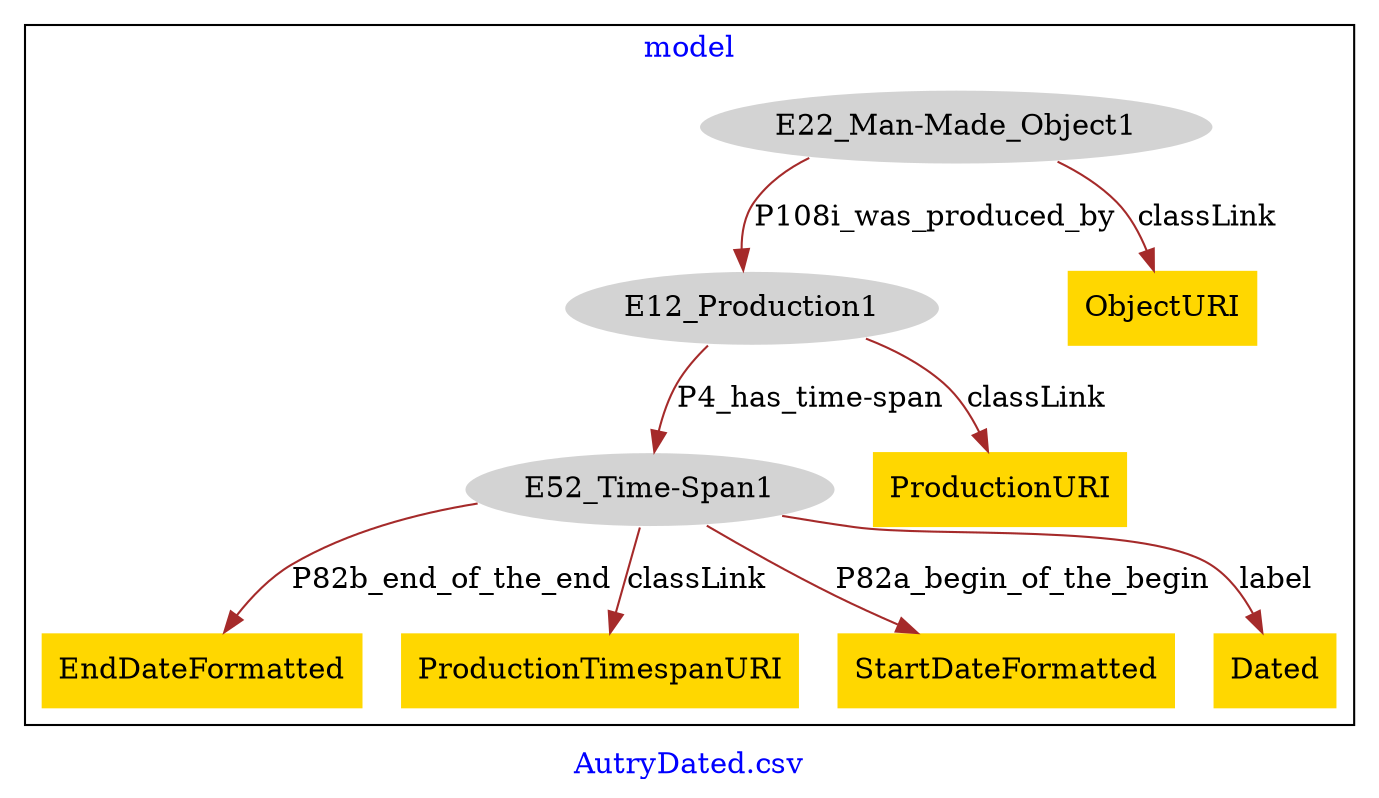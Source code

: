 digraph n0 {
fontcolor="blue"
remincross="true"
label="AutryDated.csv"
subgraph cluster {
label="model"
n2[style="filled",color="white",fillcolor="lightgray",label="E12_Production1"];
n3[style="filled",color="white",fillcolor="lightgray",label="E52_Time-Span1"];
n4[style="filled",color="white",fillcolor="lightgray",label="E22_Man-Made_Object1"];
n5[shape="plaintext",style="filled",fillcolor="gold",label="ObjectURI"];
n6[shape="plaintext",style="filled",fillcolor="gold",label="EndDateFormatted"];
n7[shape="plaintext",style="filled",fillcolor="gold",label="ProductionTimespanURI"];
n8[shape="plaintext",style="filled",fillcolor="gold",label="StartDateFormatted"];
n9[shape="plaintext",style="filled",fillcolor="gold",label="Dated"];
n10[shape="plaintext",style="filled",fillcolor="gold",label="ProductionURI"];
}
n2 -> n3[color="brown",fontcolor="black",label="P4_has_time-span"]
n4 -> n2[color="brown",fontcolor="black",label="P108i_was_produced_by"]
n4 -> n5[color="brown",fontcolor="black",label="classLink"]
n3 -> n6[color="brown",fontcolor="black",label="P82b_end_of_the_end"]
n3 -> n7[color="brown",fontcolor="black",label="classLink"]
n3 -> n8[color="brown",fontcolor="black",label="P82a_begin_of_the_begin"]
n3 -> n9[color="brown",fontcolor="black",label="label"]
n2 -> n10[color="brown",fontcolor="black",label="classLink"]
}
